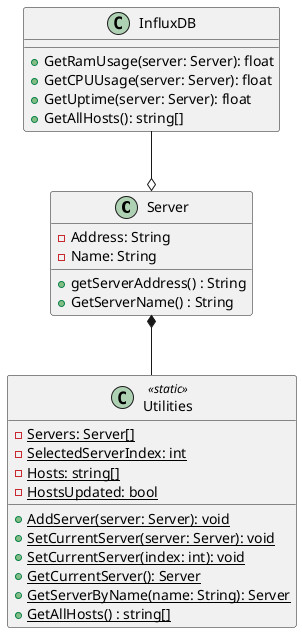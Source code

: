 
@startuml

class Server {
    - Address: String
    - Name: String

    + getServerAddress() : String
    + GetServerName() : String


}

class Utilities <<static>> {
    - {static} Servers: Server[]
    - {static} SelectedServerIndex: int
    - {static} Hosts: string[]
    - {static} HostsUpdated: bool

    + {static} AddServer(server: Server): void
    + {static} SetCurrentServer(server: Server): void
    + {static} SetCurrentServer(index: int): void
    + {static} GetCurrentServer(): Server
    + {static} GetServerByName(name: String): Server
    + {static} GetAllHosts() : string[]
}

class InfluxDB {
    + GetRamUsage(server: Server): float
    + GetCPUUsage(server: Server): float
    + GetUptime(server: Server): float
    + GetAllHosts(): string[]
}

Server *-- Utilities
InfluxDB --o Server

@enduml